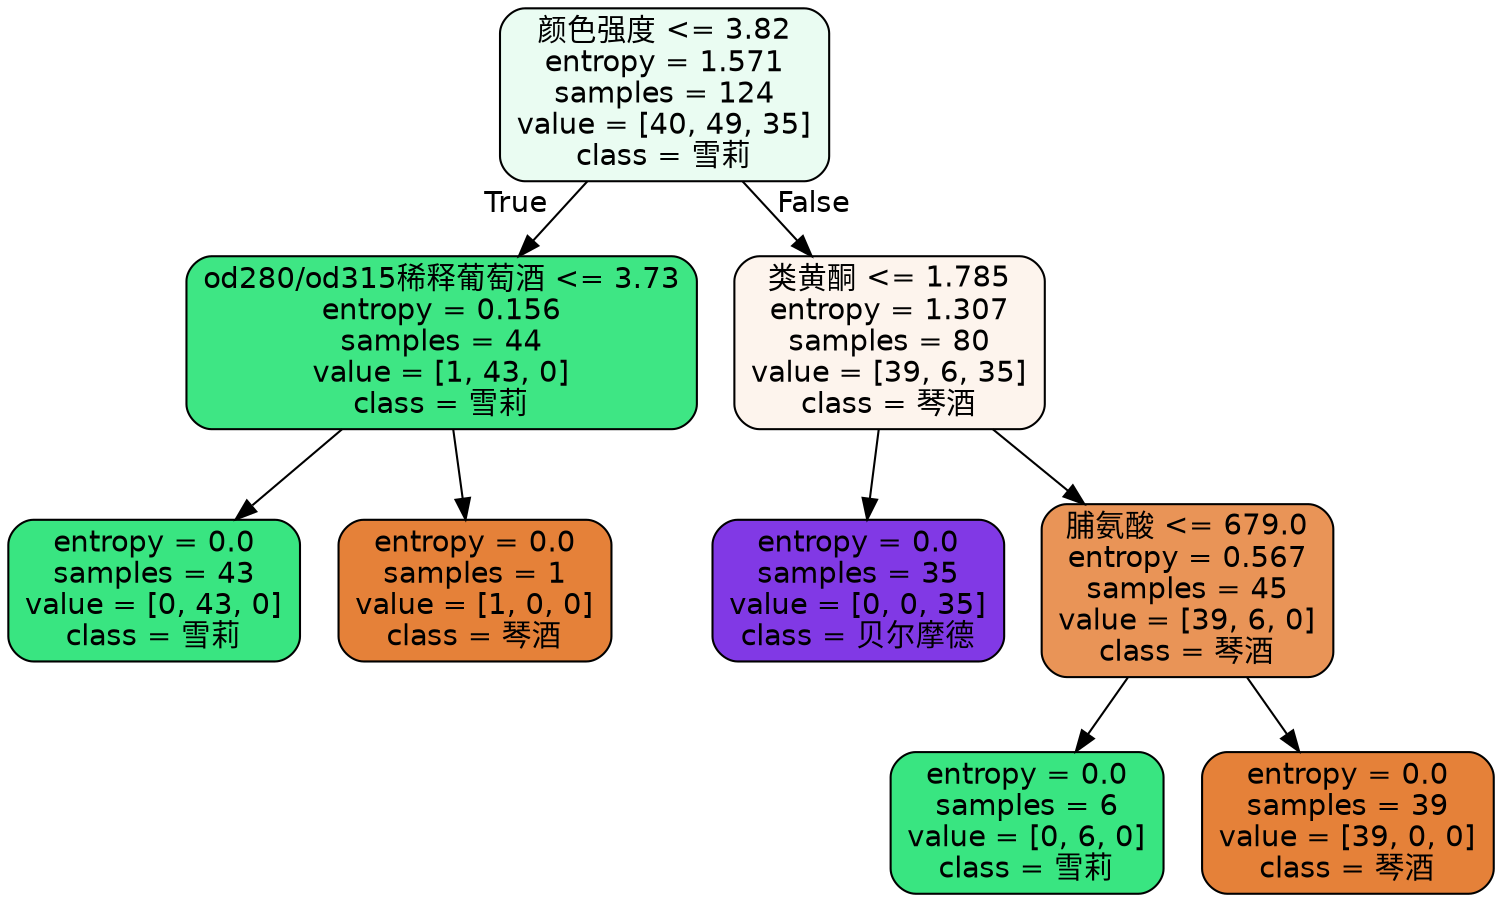 digraph Tree {
node [shape=box, style="filled, rounded", color="black", fontname=helvetica] ;
edge [fontname=helvetica] ;
0 [label="颜色强度 <= 3.82\nentropy = 1.571\nsamples = 124\nvalue = [40, 49, 35]\nclass = 雪莉", fillcolor="#eafcf2"] ;
1 [label="od280/od315稀释葡萄酒 <= 3.73\nentropy = 0.156\nsamples = 44\nvalue = [1, 43, 0]\nclass = 雪莉", fillcolor="#3ee684"] ;
0 -> 1 [labeldistance=2.5, labelangle=45, headlabel="True"] ;
2 [label="entropy = 0.0\nsamples = 43\nvalue = [0, 43, 0]\nclass = 雪莉", fillcolor="#39e581"] ;
1 -> 2 ;
3 [label="entropy = 0.0\nsamples = 1\nvalue = [1, 0, 0]\nclass = 琴酒", fillcolor="#e58139"] ;
1 -> 3 ;
4 [label="类黄酮 <= 1.785\nentropy = 1.307\nsamples = 80\nvalue = [39, 6, 35]\nclass = 琴酒", fillcolor="#fdf4ed"] ;
0 -> 4 [labeldistance=2.5, labelangle=-45, headlabel="False"] ;
5 [label="entropy = 0.0\nsamples = 35\nvalue = [0, 0, 35]\nclass = 贝尔摩德", fillcolor="#8139e5"] ;
4 -> 5 ;
6 [label="脯氨酸 <= 679.0\nentropy = 0.567\nsamples = 45\nvalue = [39, 6, 0]\nclass = 琴酒", fillcolor="#e99457"] ;
4 -> 6 ;
7 [label="entropy = 0.0\nsamples = 6\nvalue = [0, 6, 0]\nclass = 雪莉", fillcolor="#39e581"] ;
6 -> 7 ;
8 [label="entropy = 0.0\nsamples = 39\nvalue = [39, 0, 0]\nclass = 琴酒", fillcolor="#e58139"] ;
6 -> 8 ;
}